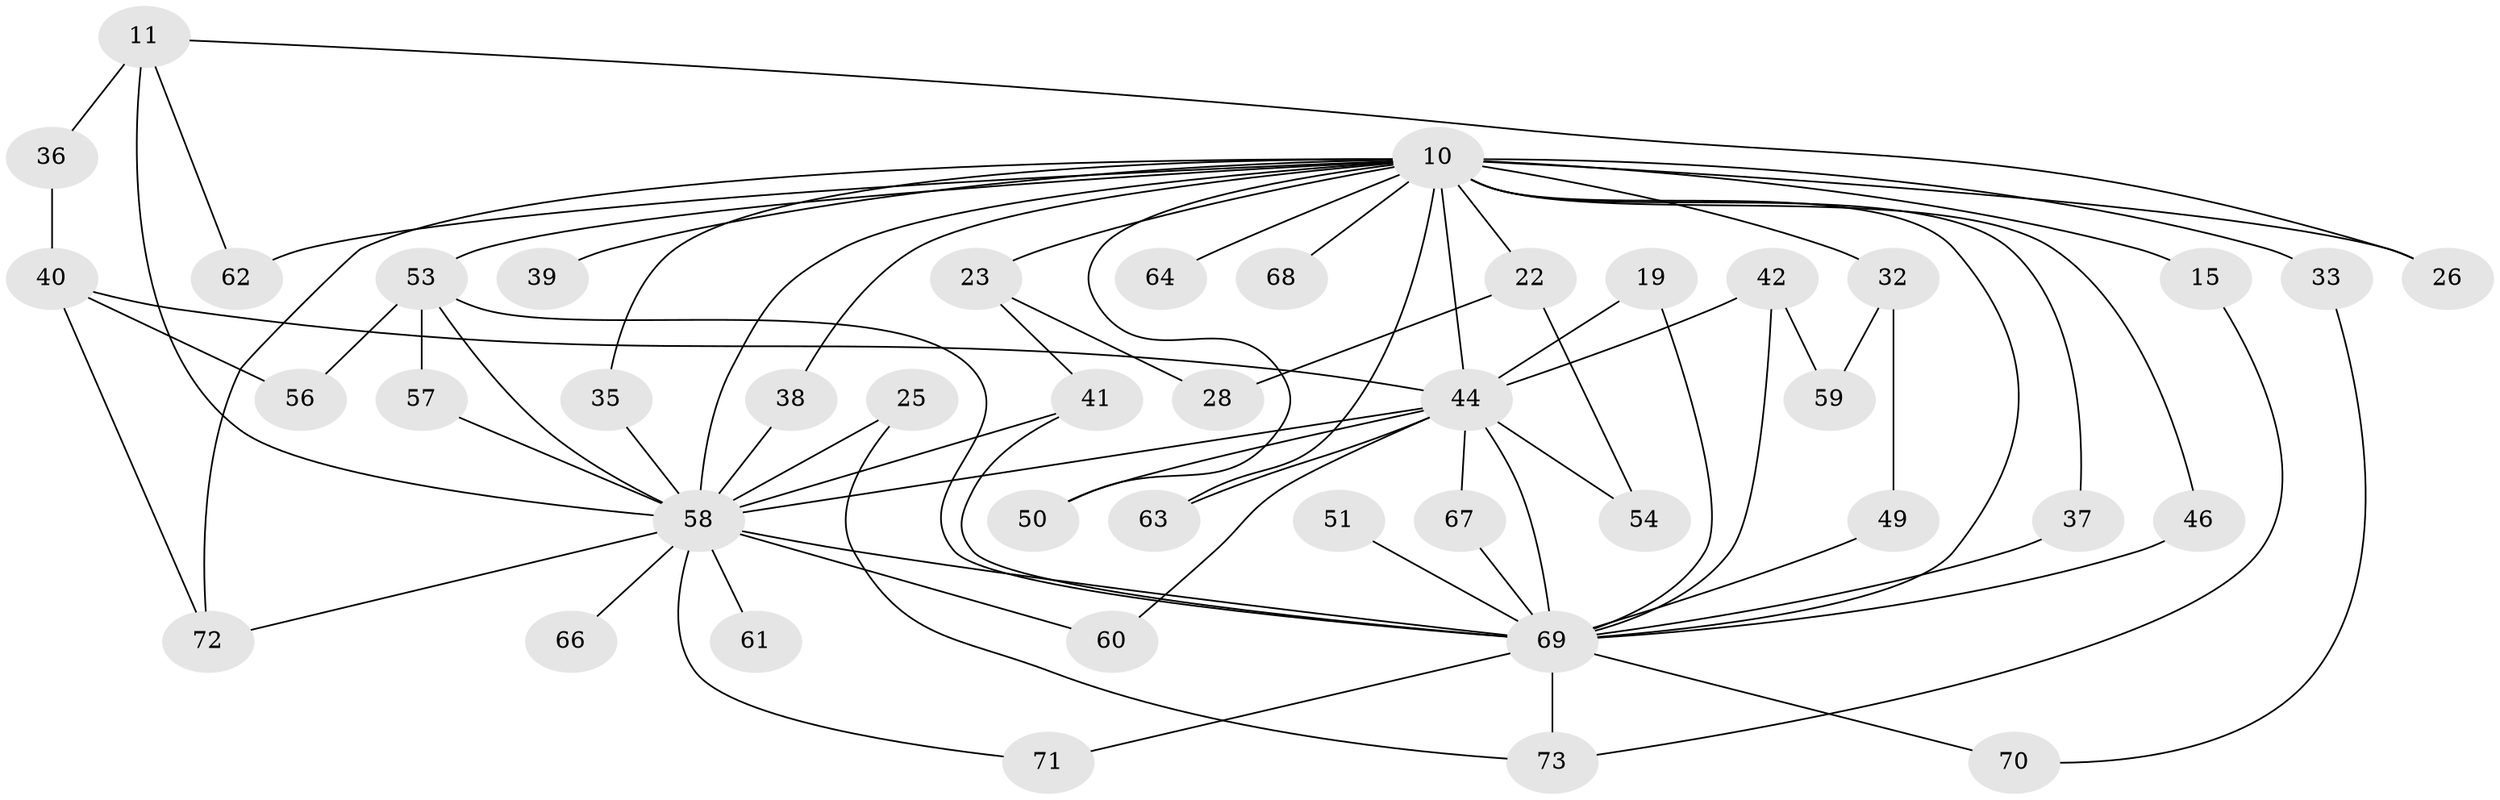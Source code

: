// original degree distribution, {14: 0.0136986301369863, 20: 0.0273972602739726, 16: 0.0273972602739726, 17: 0.0273972602739726, 18: 0.0273972602739726, 19: 0.0136986301369863, 5: 0.0547945205479452, 2: 0.547945205479452, 3: 0.1643835616438356, 7: 0.0136986301369863, 4: 0.0821917808219178}
// Generated by graph-tools (version 1.1) at 2025/48/03/04/25 21:48:37]
// undirected, 43 vertices, 74 edges
graph export_dot {
graph [start="1"]
  node [color=gray90,style=filled];
  10 [super="+6+4"];
  11;
  15;
  19;
  22;
  23;
  25;
  26;
  28;
  32 [super="+20"];
  33;
  35;
  36;
  37;
  38;
  39;
  40 [super="+21"];
  41 [super="+27"];
  42 [super="+24"];
  44 [super="+7"];
  46;
  49;
  50 [super="+45"];
  51 [super="+14"];
  53 [super="+47"];
  54;
  56;
  57;
  58 [super="+13+43+52"];
  59;
  60;
  61;
  62 [super="+30"];
  63;
  64;
  66 [super="+34"];
  67;
  68;
  69 [super="+55+8+12"];
  70;
  71;
  72 [super="+65"];
  73 [super="+48"];
  10 -- 23 [weight=2];
  10 -- 33 [weight=2];
  10 -- 37;
  10 -- 46;
  10 -- 50 [weight=2];
  10 -- 64 [weight=2];
  10 -- 22 [weight=2];
  10 -- 26;
  10 -- 38;
  10 -- 39 [weight=2];
  10 -- 44 [weight=9];
  10 -- 68 [weight=2];
  10 -- 15 [weight=2];
  10 -- 32 [weight=3];
  10 -- 35;
  10 -- 62 [weight=2];
  10 -- 63;
  10 -- 69 [weight=10];
  10 -- 72;
  10 -- 58 [weight=11];
  10 -- 53;
  11 -- 26;
  11 -- 36;
  11 -- 62;
  11 -- 58 [weight=2];
  15 -- 73;
  19 -- 69;
  19 -- 44;
  22 -- 28;
  22 -- 54;
  23 -- 28;
  23 -- 41;
  25 -- 73;
  25 -- 58 [weight=2];
  32 -- 49;
  32 -- 59;
  33 -- 70;
  35 -- 58;
  36 -- 40;
  37 -- 69;
  38 -- 58;
  40 -- 56;
  40 -- 72;
  40 -- 44 [weight=3];
  41 -- 69;
  41 -- 58;
  42 -- 59;
  42 -- 69 [weight=2];
  42 -- 44;
  44 -- 67;
  44 -- 69 [weight=4];
  44 -- 50;
  44 -- 54;
  44 -- 60;
  44 -- 63;
  44 -- 58 [weight=5];
  46 -- 69;
  49 -- 69;
  51 -- 69 [weight=3];
  53 -- 58;
  53 -- 69 [weight=2];
  53 -- 56;
  53 -- 57;
  57 -- 58;
  58 -- 69 [weight=8];
  58 -- 61 [weight=2];
  58 -- 66 [weight=3];
  58 -- 71;
  58 -- 72;
  58 -- 60;
  67 -- 69;
  69 -- 70;
  69 -- 71;
  69 -- 73;
}
